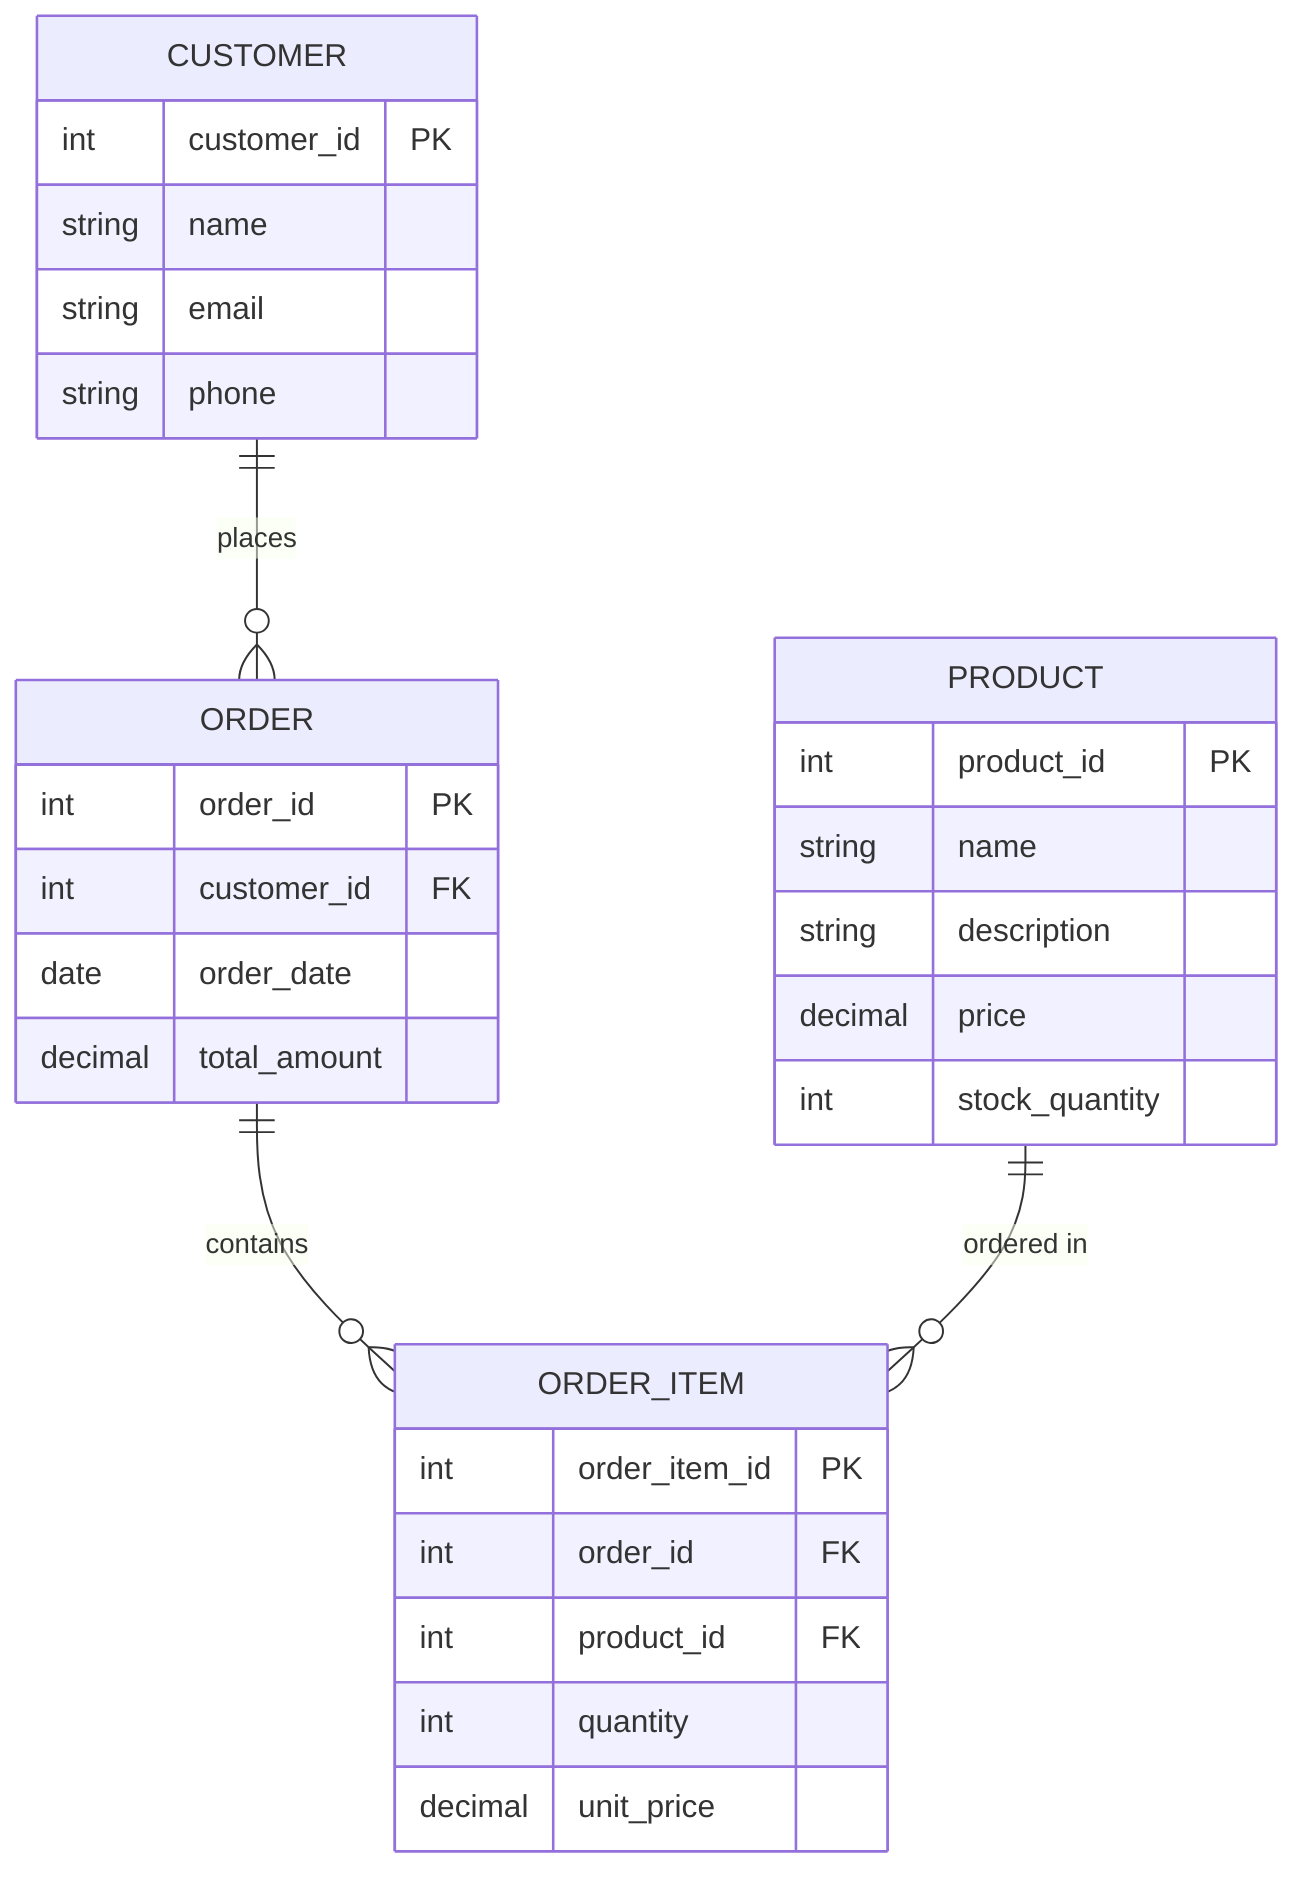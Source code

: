 erDiagram
    CUSTOMER {
        int customer_id PK
        string name
        string email
        string phone
    }
    
    ORDER {
        int order_id PK
        int customer_id FK
        date order_date
        decimal total_amount
    }
    
    PRODUCT {
        int product_id PK
        string name
        string description
        decimal price
        int stock_quantity
    }
    
    ORDER_ITEM {
        int order_item_id PK
        int order_id FK
        int product_id FK
        int quantity
        decimal unit_price
    }
    
    CUSTOMER ||--o{ ORDER : places
    ORDER ||--o{ ORDER_ITEM : contains
    PRODUCT ||--o{ ORDER_ITEM : "ordered in"